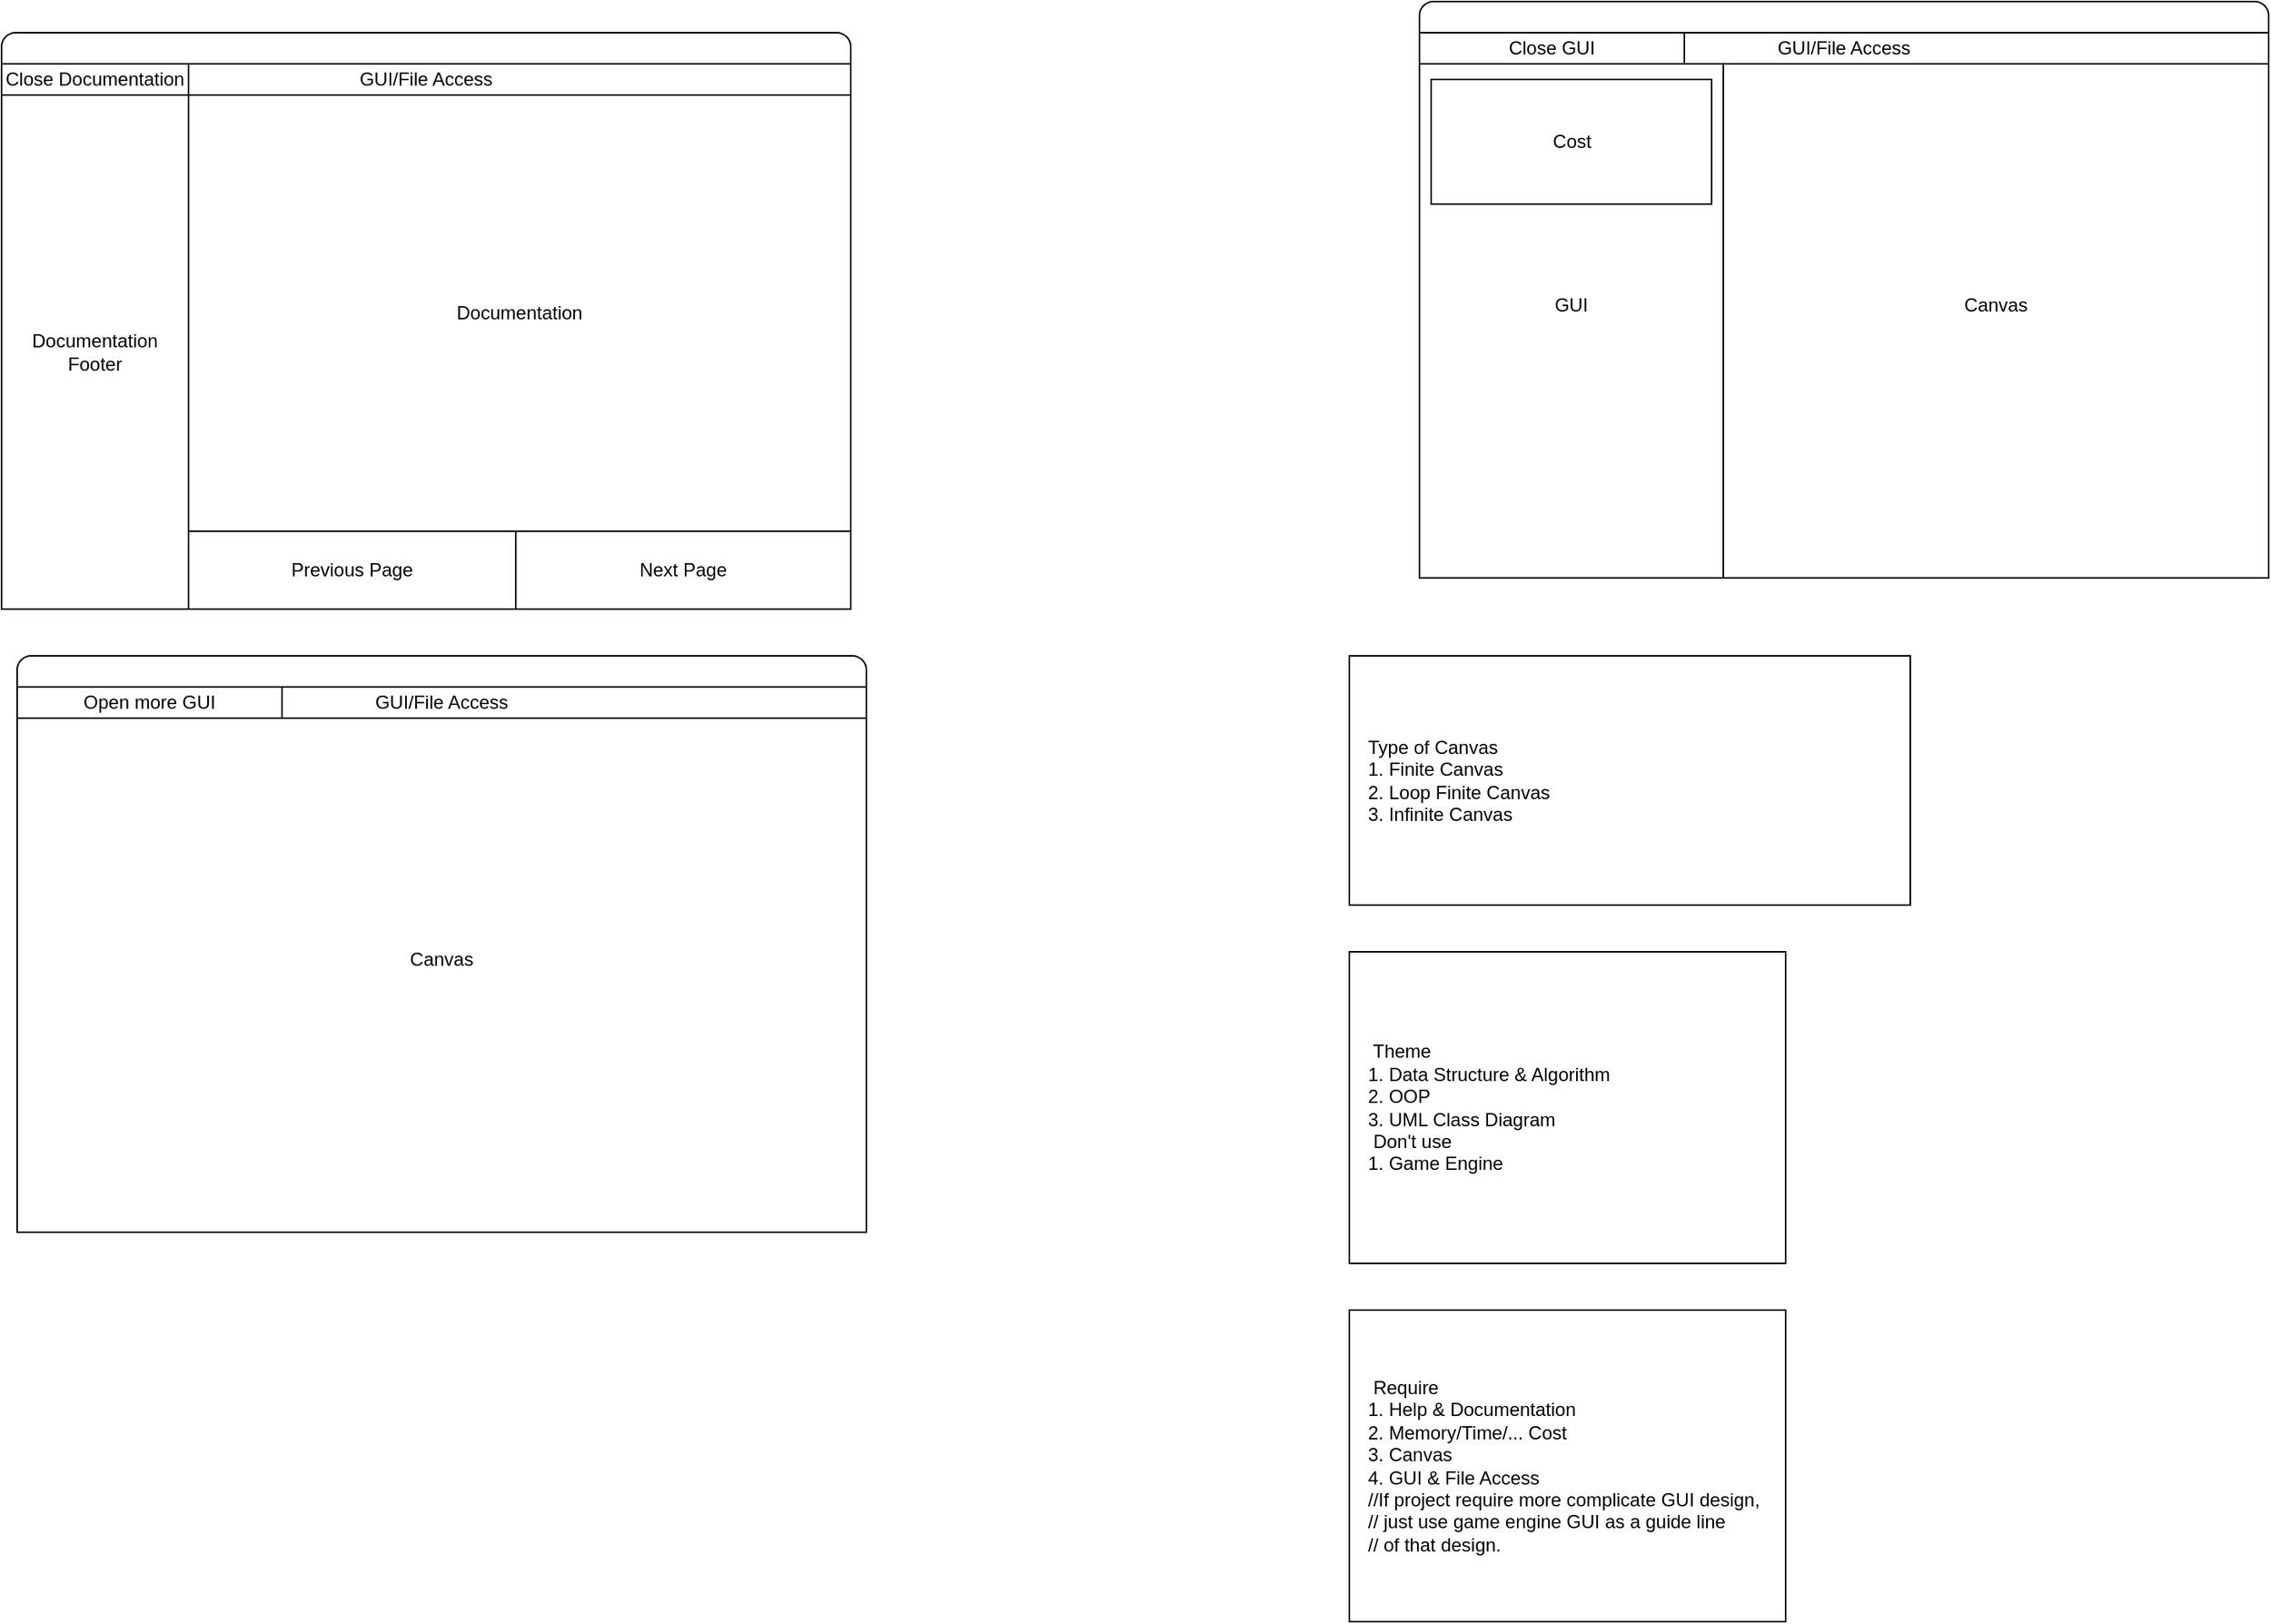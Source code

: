 <mxfile version="17.4.6" type="github">
  <diagram id="iZvV0QXZY0Jg8EdIcTx6" name="Page-1">
    <mxGraphModel dx="2258" dy="1794" grid="1" gridSize="10" guides="1" tooltips="1" connect="1" arrows="1" fold="1" page="1" pageScale="1" pageWidth="850" pageHeight="1100" math="0" shadow="0">
      <root>
        <mxCell id="0" />
        <mxCell id="1" parent="0" />
        <mxCell id="L_Wf4HDOLT7ESg3Hb2uH-10" value="Type of Canvas&lt;br style=&quot;font-size: 12px;&quot;&gt;1. Finite Canvas&lt;br style=&quot;font-size: 12px;&quot;&gt;2. Loop Finite Canvas&lt;br style=&quot;font-size: 12px;&quot;&gt;3. Infinite Canvas" style="rounded=0;whiteSpace=wrap;html=1;fontSize=12;align=left;spacingLeft=10;" parent="1" vertex="1">
          <mxGeometry x="1765" y="460" width="360" height="160" as="geometry" />
        </mxCell>
        <mxCell id="JNy_GUmZBoZxvFaLuv2r-1" value="&lt;span style=&quot;white-space: pre&quot;&gt;	Theme&lt;br&gt;1. Data Structure &amp;amp; Algorithm&lt;br&gt;2. OOP&lt;br&gt;3. UML Class Diagram&lt;br&gt;&lt;span style=&quot;white-space: pre&quot;&gt;	Don&#39;t use&lt;br&gt;&lt;/span&gt;1. Game Engine&lt;br&gt;&lt;/span&gt;" style="rounded=0;whiteSpace=wrap;html=1;align=left;spacingLeft=10;" vertex="1" parent="1">
          <mxGeometry x="1765" y="650" width="280" height="200" as="geometry" />
        </mxCell>
        <mxCell id="JNy_GUmZBoZxvFaLuv2r-2" value="&lt;span style=&quot;white-space: pre&quot;&gt;	Require&lt;br&gt;1. Help &amp;amp; Documentation&lt;br&gt;2. Memory/Time/... Cost&lt;br&gt;3. Canvas&lt;br&gt;4. GUI &amp;amp; File Access&lt;br/&gt;//If project require more complicate GUI design,&lt;br/&gt;// just use game engine GUI as a guide line &lt;br/&gt;// of that design.&lt;br&gt;&lt;/span&gt;" style="rounded=0;whiteSpace=wrap;html=1;spacingLeft=10;align=left;" vertex="1" parent="1">
          <mxGeometry x="1765" y="880" width="280" height="200" as="geometry" />
        </mxCell>
        <mxCell id="JNy_GUmZBoZxvFaLuv2r-3" value="" style="group" vertex="1" connectable="0" parent="1">
          <mxGeometry x="1810" y="40" width="545" height="370" as="geometry" />
        </mxCell>
        <mxCell id="JNy_GUmZBoZxvFaLuv2r-4" value="" style="rounded=1;whiteSpace=wrap;html=1;" vertex="1" parent="JNy_GUmZBoZxvFaLuv2r-3">
          <mxGeometry width="545" height="60" as="geometry" />
        </mxCell>
        <mxCell id="JNy_GUmZBoZxvFaLuv2r-5" value="Canvas" style="whiteSpace=wrap;html=1;aspect=fixed;" vertex="1" parent="JNy_GUmZBoZxvFaLuv2r-3">
          <mxGeometry x="195" y="20" width="350" height="350" as="geometry" />
        </mxCell>
        <mxCell id="JNy_GUmZBoZxvFaLuv2r-6" value="GUI" style="rounded=0;whiteSpace=wrap;html=1;" vertex="1" parent="JNy_GUmZBoZxvFaLuv2r-3">
          <mxGeometry y="20" width="195" height="350" as="geometry" />
        </mxCell>
        <mxCell id="JNy_GUmZBoZxvFaLuv2r-7" value="Cost" style="rounded=0;whiteSpace=wrap;html=1;" vertex="1" parent="JNy_GUmZBoZxvFaLuv2r-3">
          <mxGeometry x="7.5" y="50" width="180" height="80" as="geometry" />
        </mxCell>
        <mxCell id="JNy_GUmZBoZxvFaLuv2r-8" value="GUI/File Access" style="rounded=0;whiteSpace=wrap;html=1;" vertex="1" parent="JNy_GUmZBoZxvFaLuv2r-3">
          <mxGeometry y="20" width="545" height="20" as="geometry" />
        </mxCell>
        <mxCell id="JNy_GUmZBoZxvFaLuv2r-9" value="Close GUI" style="rounded=0;whiteSpace=wrap;html=1;" vertex="1" parent="JNy_GUmZBoZxvFaLuv2r-3">
          <mxGeometry y="20" width="170" height="20" as="geometry" />
        </mxCell>
        <mxCell id="JNy_GUmZBoZxvFaLuv2r-10" value="" style="group" vertex="1" connectable="0" parent="1">
          <mxGeometry x="910" y="460" width="545" height="370" as="geometry" />
        </mxCell>
        <mxCell id="JNy_GUmZBoZxvFaLuv2r-11" value="" style="rounded=1;whiteSpace=wrap;html=1;" vertex="1" parent="JNy_GUmZBoZxvFaLuv2r-10">
          <mxGeometry width="545" height="60" as="geometry" />
        </mxCell>
        <mxCell id="JNy_GUmZBoZxvFaLuv2r-12" value="Canvas" style="rounded=0;whiteSpace=wrap;html=1;" vertex="1" parent="JNy_GUmZBoZxvFaLuv2r-10">
          <mxGeometry y="20" width="545" height="350" as="geometry" />
        </mxCell>
        <mxCell id="JNy_GUmZBoZxvFaLuv2r-13" value="GUI/File Access" style="rounded=0;whiteSpace=wrap;html=1;" vertex="1" parent="JNy_GUmZBoZxvFaLuv2r-10">
          <mxGeometry y="20" width="545" height="20" as="geometry" />
        </mxCell>
        <mxCell id="JNy_GUmZBoZxvFaLuv2r-14" value="Open more GUI" style="rounded=0;whiteSpace=wrap;html=1;" vertex="1" parent="JNy_GUmZBoZxvFaLuv2r-10">
          <mxGeometry y="20" width="170" height="20" as="geometry" />
        </mxCell>
        <mxCell id="JNy_GUmZBoZxvFaLuv2r-24" value="" style="group" vertex="1" connectable="0" parent="1">
          <mxGeometry x="900" y="60" width="545" height="380" as="geometry" />
        </mxCell>
        <mxCell id="JNy_GUmZBoZxvFaLuv2r-15" value="" style="group" vertex="1" connectable="0" parent="JNy_GUmZBoZxvFaLuv2r-24">
          <mxGeometry width="545" height="380" as="geometry" />
        </mxCell>
        <mxCell id="JNy_GUmZBoZxvFaLuv2r-16" value="" style="rounded=1;whiteSpace=wrap;html=1;" vertex="1" parent="JNy_GUmZBoZxvFaLuv2r-15">
          <mxGeometry width="545" height="60" as="geometry" />
        </mxCell>
        <mxCell id="JNy_GUmZBoZxvFaLuv2r-17" value="" style="rounded=0;whiteSpace=wrap;html=1;" vertex="1" parent="JNy_GUmZBoZxvFaLuv2r-15">
          <mxGeometry y="20" width="545" height="350" as="geometry" />
        </mxCell>
        <mxCell id="JNy_GUmZBoZxvFaLuv2r-18" value="GUI/File Access" style="rounded=0;whiteSpace=wrap;html=1;" vertex="1" parent="JNy_GUmZBoZxvFaLuv2r-15">
          <mxGeometry y="20" width="545" height="20" as="geometry" />
        </mxCell>
        <mxCell id="JNy_GUmZBoZxvFaLuv2r-19" value="Documentation Footer" style="rounded=0;whiteSpace=wrap;html=1;" vertex="1" parent="JNy_GUmZBoZxvFaLuv2r-15">
          <mxGeometry y="40" width="120" height="330" as="geometry" />
        </mxCell>
        <mxCell id="JNy_GUmZBoZxvFaLuv2r-20" value="Documentation" style="rounded=0;whiteSpace=wrap;html=1;" vertex="1" parent="JNy_GUmZBoZxvFaLuv2r-15">
          <mxGeometry x="120" y="40" width="425" height="280" as="geometry" />
        </mxCell>
        <mxCell id="JNy_GUmZBoZxvFaLuv2r-21" value="Previous Page" style="rounded=0;whiteSpace=wrap;html=1;" vertex="1" parent="JNy_GUmZBoZxvFaLuv2r-15">
          <mxGeometry x="120" y="320" width="210" height="50" as="geometry" />
        </mxCell>
        <mxCell id="JNy_GUmZBoZxvFaLuv2r-22" value="Next Page" style="rounded=0;whiteSpace=wrap;html=1;" vertex="1" parent="JNy_GUmZBoZxvFaLuv2r-15">
          <mxGeometry x="330" y="320" width="215" height="50" as="geometry" />
        </mxCell>
        <mxCell id="JNy_GUmZBoZxvFaLuv2r-23" value="Close Documentation" style="rounded=0;whiteSpace=wrap;html=1;" vertex="1" parent="JNy_GUmZBoZxvFaLuv2r-24">
          <mxGeometry y="20" width="120" height="20" as="geometry" />
        </mxCell>
      </root>
    </mxGraphModel>
  </diagram>
</mxfile>
